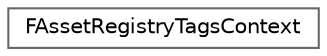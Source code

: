 digraph "Graphical Class Hierarchy"
{
 // INTERACTIVE_SVG=YES
 // LATEX_PDF_SIZE
  bgcolor="transparent";
  edge [fontname=Helvetica,fontsize=10,labelfontname=Helvetica,labelfontsize=10];
  node [fontname=Helvetica,fontsize=10,shape=box,height=0.2,width=0.4];
  rankdir="LR";
  Node0 [id="Node000000",label="FAssetRegistryTagsContext",height=0.2,width=0.4,color="grey40", fillcolor="white", style="filled",URL="$df/d9e/classFAssetRegistryTagsContext.html",tooltip="Interface used by GetAssetRegistryTags to access the calling context data."];
}
